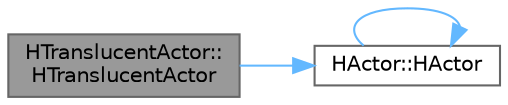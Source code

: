 digraph "HTranslucentActor::HTranslucentActor"
{
 // INTERACTIVE_SVG=YES
 // LATEX_PDF_SIZE
  bgcolor="transparent";
  edge [fontname=Helvetica,fontsize=10,labelfontname=Helvetica,labelfontsize=10];
  node [fontname=Helvetica,fontsize=10,shape=box,height=0.2,width=0.4];
  rankdir="LR";
  Node1 [id="Node000001",label="HTranslucentActor::\lHTranslucentActor",height=0.2,width=0.4,color="gray40", fillcolor="grey60", style="filled", fontcolor="black",tooltip=" "];
  Node1 -> Node2 [id="edge1_Node000001_Node000002",color="steelblue1",style="solid",tooltip=" "];
  Node2 [id="Node000002",label="HActor::HActor",height=0.2,width=0.4,color="grey40", fillcolor="white", style="filled",URL="$da/d15/structHActor.html#a5bfe0b2cd6d3a6dd4499868fc7e9c9b5",tooltip=" "];
  Node2 -> Node2 [id="edge2_Node000002_Node000002",color="steelblue1",style="solid",tooltip=" "];
}
